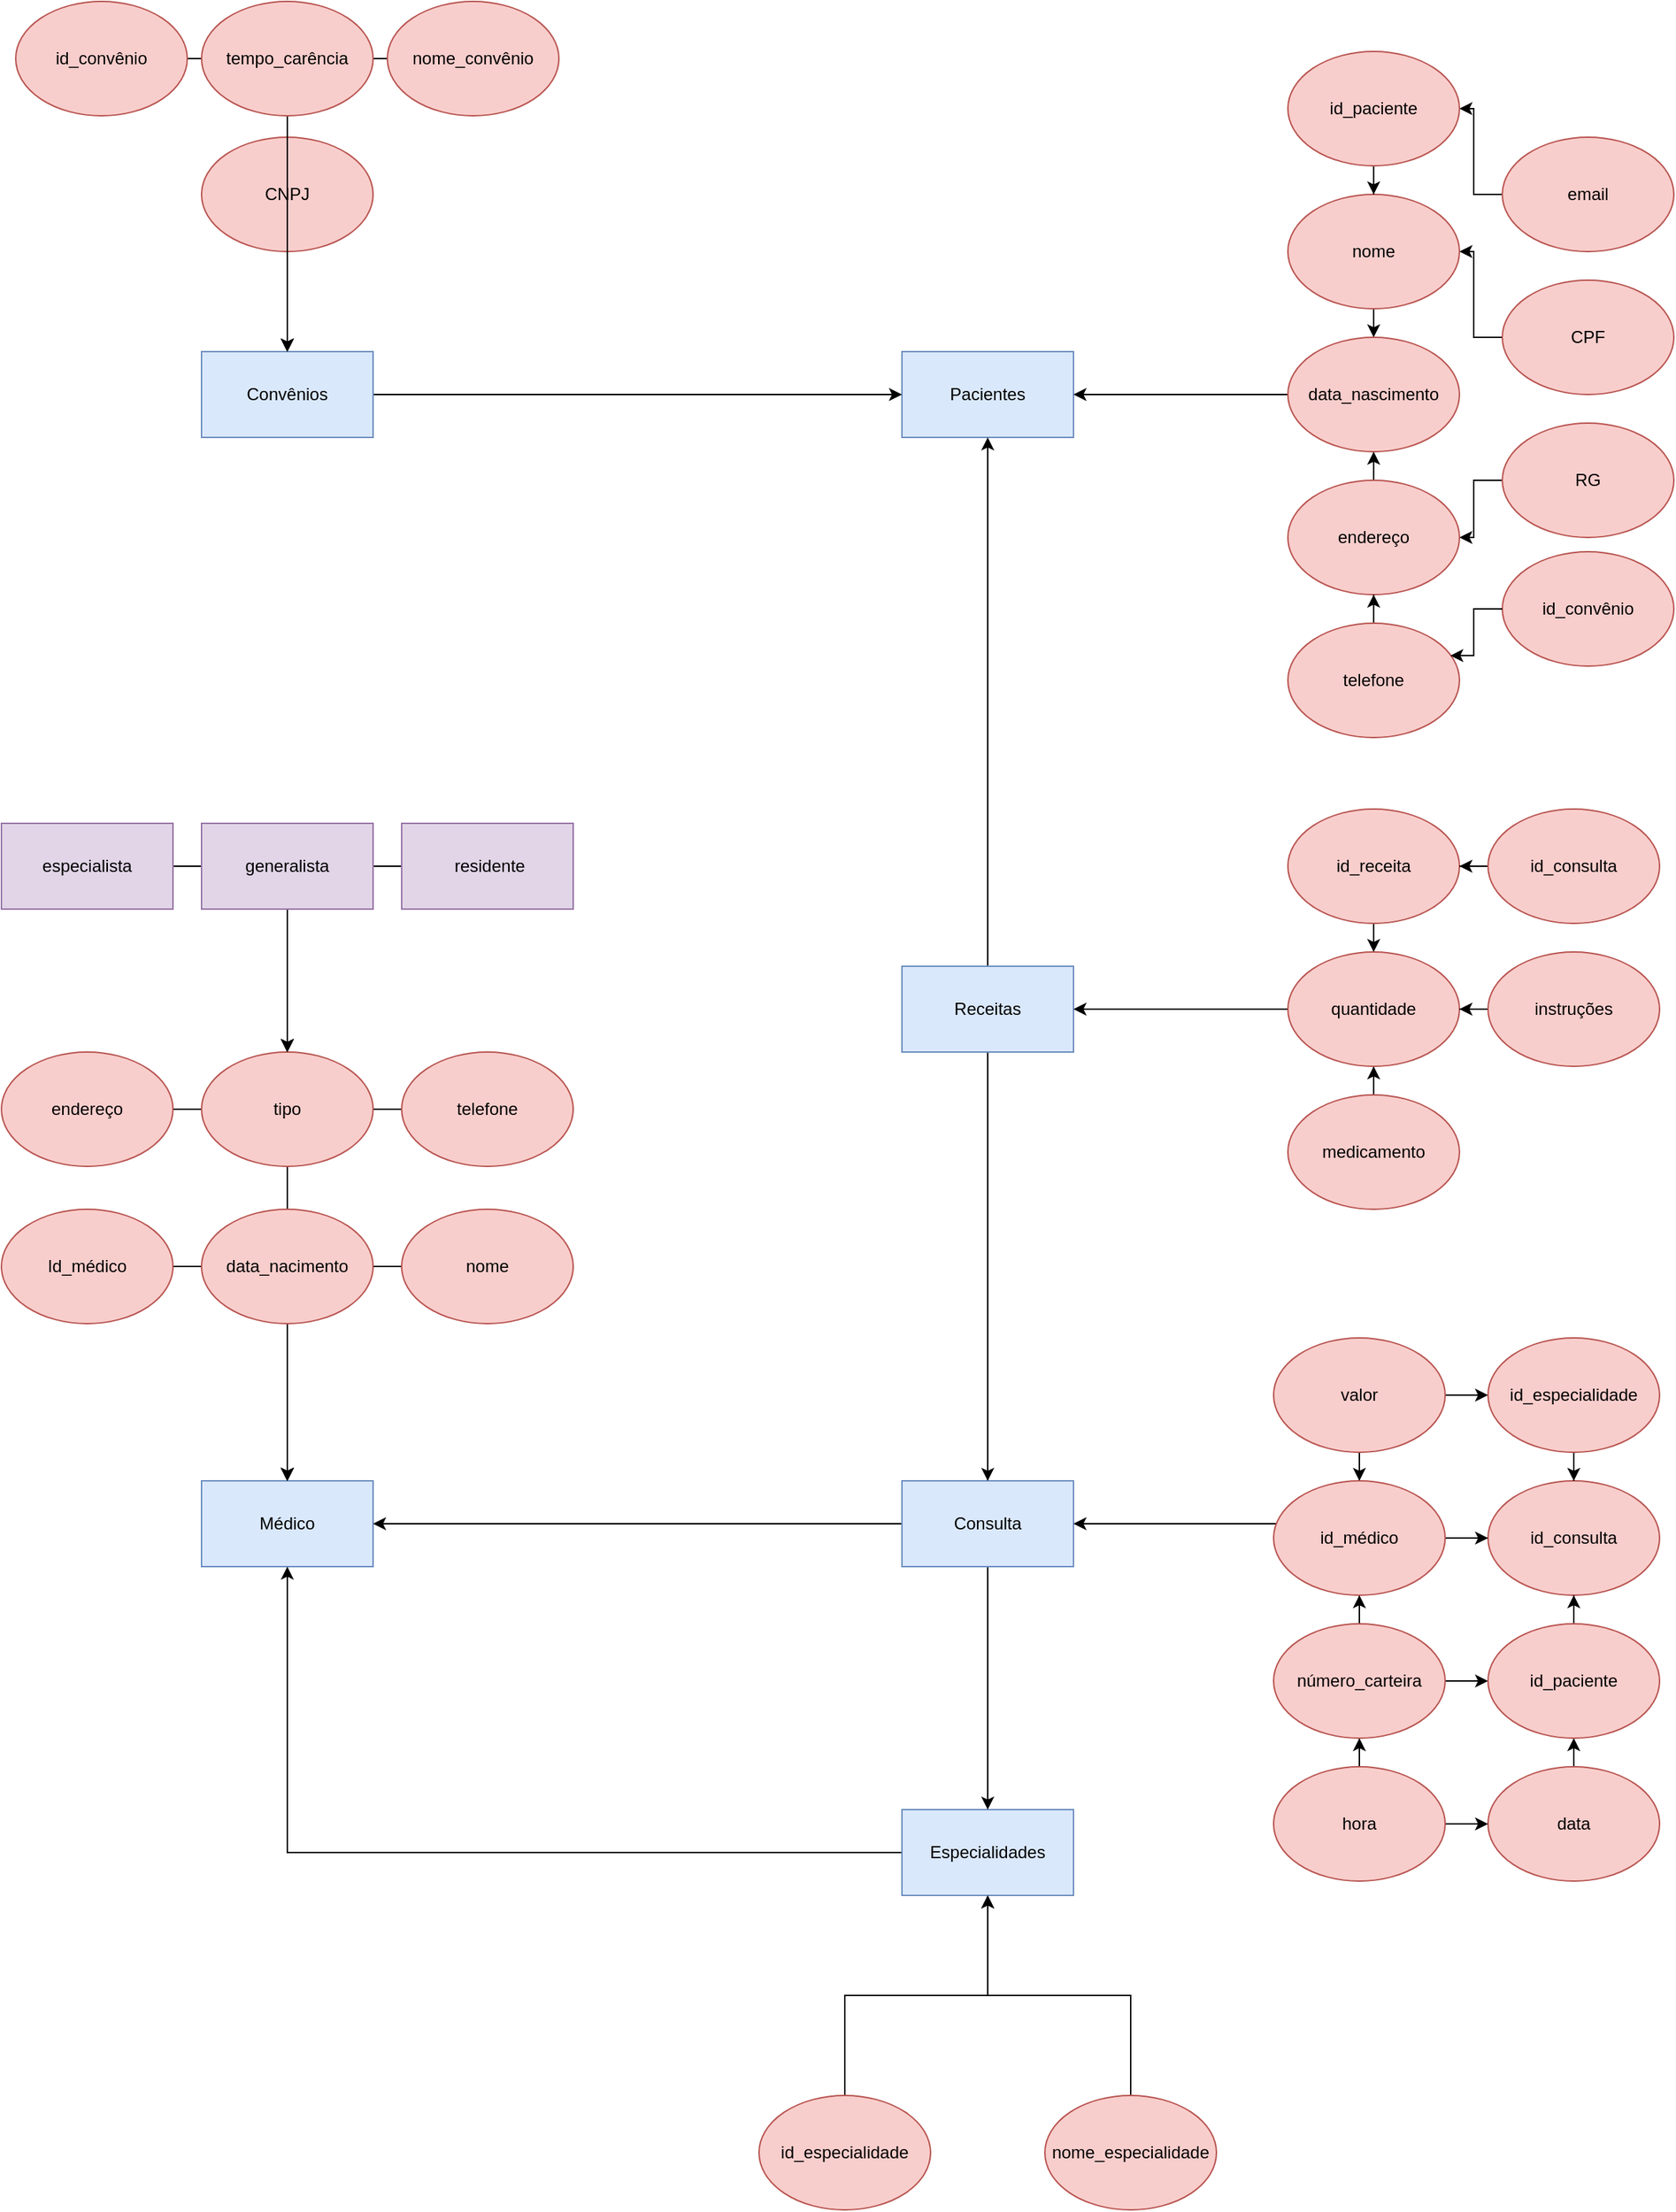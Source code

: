 <mxfile version="24.8.0">
  <diagram name="Página-1" id="d--r41uojTDXwLxNtaar">
    <mxGraphModel dx="2786" dy="2837" grid="1" gridSize="10" guides="1" tooltips="1" connect="1" arrows="1" fold="1" page="1" pageScale="1" pageWidth="827" pageHeight="1169" math="0" shadow="0">
      <root>
        <mxCell id="0" />
        <mxCell id="1" parent="0" />
        <mxCell id="s3ld1V5aeFY15KHkYGV4-1" value="Médico" style="rounded=0;whiteSpace=wrap;html=1;fillColor=#dae8fc;strokeColor=#6c8ebf;" vertex="1" parent="1">
          <mxGeometry x="380" y="90" width="120" height="60" as="geometry" />
        </mxCell>
        <mxCell id="s3ld1V5aeFY15KHkYGV4-91" style="edgeStyle=orthogonalEdgeStyle;rounded=0;orthogonalLoop=1;jettySize=auto;html=1;" edge="1" parent="1" source="s3ld1V5aeFY15KHkYGV4-2" target="s3ld1V5aeFY15KHkYGV4-1">
          <mxGeometry relative="1" as="geometry" />
        </mxCell>
        <mxCell id="s3ld1V5aeFY15KHkYGV4-2" value="Especialidades" style="rounded=0;whiteSpace=wrap;html=1;fillColor=#dae8fc;strokeColor=#6c8ebf;" vertex="1" parent="1">
          <mxGeometry x="870" y="320" width="120" height="60" as="geometry" />
        </mxCell>
        <mxCell id="s3ld1V5aeFY15KHkYGV4-3" value="Pacientes" style="rounded=0;whiteSpace=wrap;html=1;fillColor=#dae8fc;strokeColor=#6c8ebf;" vertex="1" parent="1">
          <mxGeometry x="870" y="-700" width="120" height="60" as="geometry" />
        </mxCell>
        <mxCell id="s3ld1V5aeFY15KHkYGV4-125" style="edgeStyle=orthogonalEdgeStyle;rounded=0;orthogonalLoop=1;jettySize=auto;html=1;" edge="1" parent="1" source="s3ld1V5aeFY15KHkYGV4-4" target="s3ld1V5aeFY15KHkYGV4-3">
          <mxGeometry relative="1" as="geometry" />
        </mxCell>
        <mxCell id="s3ld1V5aeFY15KHkYGV4-4" value="Convênios" style="rounded=0;whiteSpace=wrap;html=1;fillColor=#dae8fc;strokeColor=#6c8ebf;" vertex="1" parent="1">
          <mxGeometry x="380" y="-700" width="120" height="60" as="geometry" />
        </mxCell>
        <mxCell id="s3ld1V5aeFY15KHkYGV4-144" style="edgeStyle=orthogonalEdgeStyle;rounded=0;orthogonalLoop=1;jettySize=auto;html=1;" edge="1" parent="1" source="s3ld1V5aeFY15KHkYGV4-5" target="s3ld1V5aeFY15KHkYGV4-1">
          <mxGeometry relative="1" as="geometry" />
        </mxCell>
        <mxCell id="s3ld1V5aeFY15KHkYGV4-147" style="edgeStyle=orthogonalEdgeStyle;rounded=0;orthogonalLoop=1;jettySize=auto;html=1;" edge="1" parent="1" source="s3ld1V5aeFY15KHkYGV4-5" target="s3ld1V5aeFY15KHkYGV4-3">
          <mxGeometry relative="1" as="geometry" />
        </mxCell>
        <mxCell id="s3ld1V5aeFY15KHkYGV4-148" style="edgeStyle=orthogonalEdgeStyle;rounded=0;orthogonalLoop=1;jettySize=auto;html=1;" edge="1" parent="1" source="s3ld1V5aeFY15KHkYGV4-5" target="s3ld1V5aeFY15KHkYGV4-2">
          <mxGeometry relative="1" as="geometry" />
        </mxCell>
        <mxCell id="s3ld1V5aeFY15KHkYGV4-5" value="Consulta" style="rounded=0;whiteSpace=wrap;html=1;fillColor=#dae8fc;strokeColor=#6c8ebf;" vertex="1" parent="1">
          <mxGeometry x="870" y="90" width="120" height="60" as="geometry" />
        </mxCell>
        <mxCell id="s3ld1V5aeFY15KHkYGV4-163" style="edgeStyle=orthogonalEdgeStyle;rounded=0;orthogonalLoop=1;jettySize=auto;html=1;" edge="1" parent="1" source="s3ld1V5aeFY15KHkYGV4-6" target="s3ld1V5aeFY15KHkYGV4-5">
          <mxGeometry relative="1" as="geometry" />
        </mxCell>
        <mxCell id="s3ld1V5aeFY15KHkYGV4-6" value="Receitas" style="rounded=0;whiteSpace=wrap;html=1;fillColor=#dae8fc;strokeColor=#6c8ebf;" vertex="1" parent="1">
          <mxGeometry x="870" y="-270" width="120" height="60" as="geometry" />
        </mxCell>
        <mxCell id="s3ld1V5aeFY15KHkYGV4-54" style="edgeStyle=orthogonalEdgeStyle;rounded=0;orthogonalLoop=1;jettySize=auto;html=1;" edge="1" parent="1" source="s3ld1V5aeFY15KHkYGV4-10" target="s3ld1V5aeFY15KHkYGV4-1">
          <mxGeometry relative="1" as="geometry" />
        </mxCell>
        <mxCell id="s3ld1V5aeFY15KHkYGV4-10" value="Id_médico" style="ellipse;whiteSpace=wrap;html=1;fillColor=#f8cecc;strokeColor=#b85450;" vertex="1" parent="1">
          <mxGeometry x="240" y="-100" width="120" height="80" as="geometry" />
        </mxCell>
        <mxCell id="s3ld1V5aeFY15KHkYGV4-56" style="edgeStyle=orthogonalEdgeStyle;rounded=0;orthogonalLoop=1;jettySize=auto;html=1;" edge="1" parent="1" source="s3ld1V5aeFY15KHkYGV4-11" target="s3ld1V5aeFY15KHkYGV4-1">
          <mxGeometry relative="1" as="geometry" />
        </mxCell>
        <mxCell id="s3ld1V5aeFY15KHkYGV4-11" value="nome" style="ellipse;whiteSpace=wrap;html=1;fillColor=#f8cecc;strokeColor=#b85450;" vertex="1" parent="1">
          <mxGeometry x="520" y="-100" width="120" height="80" as="geometry" />
        </mxCell>
        <mxCell id="s3ld1V5aeFY15KHkYGV4-82" style="edgeStyle=orthogonalEdgeStyle;rounded=0;orthogonalLoop=1;jettySize=auto;html=1;" edge="1" parent="1" source="s3ld1V5aeFY15KHkYGV4-14" target="s3ld1V5aeFY15KHkYGV4-1">
          <mxGeometry relative="1" as="geometry" />
        </mxCell>
        <mxCell id="s3ld1V5aeFY15KHkYGV4-14" value="telefone" style="ellipse;whiteSpace=wrap;html=1;fillColor=#f8cecc;strokeColor=#b85450;" vertex="1" parent="1">
          <mxGeometry x="520" y="-210" width="120" height="80" as="geometry" />
        </mxCell>
        <mxCell id="s3ld1V5aeFY15KHkYGV4-81" style="edgeStyle=orthogonalEdgeStyle;rounded=0;orthogonalLoop=1;jettySize=auto;html=1;" edge="1" parent="1" source="s3ld1V5aeFY15KHkYGV4-15" target="s3ld1V5aeFY15KHkYGV4-1">
          <mxGeometry relative="1" as="geometry" />
        </mxCell>
        <mxCell id="s3ld1V5aeFY15KHkYGV4-15" value="endereço" style="ellipse;whiteSpace=wrap;html=1;fillColor=#f8cecc;strokeColor=#b85450;" vertex="1" parent="1">
          <mxGeometry x="240" y="-210" width="120" height="80" as="geometry" />
        </mxCell>
        <mxCell id="s3ld1V5aeFY15KHkYGV4-19" value="tipo" style="ellipse;whiteSpace=wrap;html=1;fillColor=#f8cecc;strokeColor=#b85450;" vertex="1" parent="1">
          <mxGeometry x="380" y="-210" width="120" height="80" as="geometry" />
        </mxCell>
        <mxCell id="s3ld1V5aeFY15KHkYGV4-75" style="edgeStyle=orthogonalEdgeStyle;rounded=0;orthogonalLoop=1;jettySize=auto;html=1;" edge="1" parent="1" source="s3ld1V5aeFY15KHkYGV4-68" target="s3ld1V5aeFY15KHkYGV4-19">
          <mxGeometry relative="1" as="geometry" />
        </mxCell>
        <mxCell id="s3ld1V5aeFY15KHkYGV4-68" value="especialista" style="rounded=0;whiteSpace=wrap;html=1;fillColor=#e1d5e7;strokeColor=#9673a6;" vertex="1" parent="1">
          <mxGeometry x="240" y="-370" width="120" height="60" as="geometry" />
        </mxCell>
        <mxCell id="s3ld1V5aeFY15KHkYGV4-72" style="edgeStyle=orthogonalEdgeStyle;rounded=0;orthogonalLoop=1;jettySize=auto;html=1;" edge="1" parent="1" source="s3ld1V5aeFY15KHkYGV4-70" target="s3ld1V5aeFY15KHkYGV4-19">
          <mxGeometry relative="1" as="geometry" />
        </mxCell>
        <mxCell id="s3ld1V5aeFY15KHkYGV4-74" style="edgeStyle=orthogonalEdgeStyle;rounded=0;orthogonalLoop=1;jettySize=auto;html=1;" edge="1" parent="1" source="s3ld1V5aeFY15KHkYGV4-69" target="s3ld1V5aeFY15KHkYGV4-19">
          <mxGeometry relative="1" as="geometry" />
        </mxCell>
        <mxCell id="s3ld1V5aeFY15KHkYGV4-69" value="&amp;nbsp;residente" style="rounded=0;whiteSpace=wrap;html=1;fillColor=#e1d5e7;strokeColor=#9673a6;" vertex="1" parent="1">
          <mxGeometry x="520" y="-370" width="120" height="60" as="geometry" />
        </mxCell>
        <mxCell id="s3ld1V5aeFY15KHkYGV4-71" style="edgeStyle=orthogonalEdgeStyle;rounded=0;orthogonalLoop=1;jettySize=auto;html=1;" edge="1" parent="1" source="s3ld1V5aeFY15KHkYGV4-70" target="s3ld1V5aeFY15KHkYGV4-19">
          <mxGeometry relative="1" as="geometry" />
        </mxCell>
        <mxCell id="s3ld1V5aeFY15KHkYGV4-70" value="generalista" style="rounded=0;whiteSpace=wrap;html=1;fillColor=#e1d5e7;strokeColor=#9673a6;" vertex="1" parent="1">
          <mxGeometry x="380" y="-370" width="120" height="60" as="geometry" />
        </mxCell>
        <mxCell id="s3ld1V5aeFY15KHkYGV4-80" style="edgeStyle=orthogonalEdgeStyle;rounded=0;orthogonalLoop=1;jettySize=auto;html=1;" edge="1" parent="1" source="s3ld1V5aeFY15KHkYGV4-76" target="s3ld1V5aeFY15KHkYGV4-1">
          <mxGeometry relative="1" as="geometry" />
        </mxCell>
        <mxCell id="s3ld1V5aeFY15KHkYGV4-76" value="data_nacimento" style="ellipse;whiteSpace=wrap;html=1;fillColor=#f8cecc;strokeColor=#b85450;" vertex="1" parent="1">
          <mxGeometry x="380" y="-100" width="120" height="80" as="geometry" />
        </mxCell>
        <mxCell id="s3ld1V5aeFY15KHkYGV4-90" style="edgeStyle=orthogonalEdgeStyle;rounded=0;orthogonalLoop=1;jettySize=auto;html=1;" edge="1" parent="1" source="s3ld1V5aeFY15KHkYGV4-87" target="s3ld1V5aeFY15KHkYGV4-2">
          <mxGeometry relative="1" as="geometry" />
        </mxCell>
        <mxCell id="s3ld1V5aeFY15KHkYGV4-87" value="nome_especialidade" style="ellipse;whiteSpace=wrap;html=1;fillColor=#f8cecc;strokeColor=#b85450;" vertex="1" parent="1">
          <mxGeometry x="970" y="520" width="120" height="80" as="geometry" />
        </mxCell>
        <mxCell id="s3ld1V5aeFY15KHkYGV4-89" style="edgeStyle=orthogonalEdgeStyle;rounded=0;orthogonalLoop=1;jettySize=auto;html=1;" edge="1" parent="1" source="s3ld1V5aeFY15KHkYGV4-88" target="s3ld1V5aeFY15KHkYGV4-2">
          <mxGeometry relative="1" as="geometry" />
        </mxCell>
        <mxCell id="s3ld1V5aeFY15KHkYGV4-88" value="id_especialidade" style="ellipse;whiteSpace=wrap;html=1;fillColor=#f8cecc;strokeColor=#b85450;" vertex="1" parent="1">
          <mxGeometry x="770" y="520" width="120" height="80" as="geometry" />
        </mxCell>
        <mxCell id="s3ld1V5aeFY15KHkYGV4-111" style="edgeStyle=orthogonalEdgeStyle;rounded=0;orthogonalLoop=1;jettySize=auto;html=1;" edge="1" parent="1" source="s3ld1V5aeFY15KHkYGV4-92" target="s3ld1V5aeFY15KHkYGV4-96">
          <mxGeometry relative="1" as="geometry" />
        </mxCell>
        <mxCell id="s3ld1V5aeFY15KHkYGV4-92" value="RG" style="ellipse;whiteSpace=wrap;html=1;fillColor=#f8cecc;strokeColor=#b85450;" vertex="1" parent="1">
          <mxGeometry x="1290" y="-650" width="120" height="80" as="geometry" />
        </mxCell>
        <mxCell id="s3ld1V5aeFY15KHkYGV4-110" style="edgeStyle=orthogonalEdgeStyle;rounded=0;orthogonalLoop=1;jettySize=auto;html=1;" edge="1" parent="1" source="s3ld1V5aeFY15KHkYGV4-93" target="s3ld1V5aeFY15KHkYGV4-95">
          <mxGeometry relative="1" as="geometry" />
        </mxCell>
        <mxCell id="s3ld1V5aeFY15KHkYGV4-93" value="CPF" style="ellipse;whiteSpace=wrap;html=1;fillColor=#f8cecc;strokeColor=#b85450;" vertex="1" parent="1">
          <mxGeometry x="1290" y="-750" width="120" height="80" as="geometry" />
        </mxCell>
        <mxCell id="s3ld1V5aeFY15KHkYGV4-109" style="edgeStyle=orthogonalEdgeStyle;rounded=0;orthogonalLoop=1;jettySize=auto;html=1;" edge="1" parent="1" source="s3ld1V5aeFY15KHkYGV4-94" target="s3ld1V5aeFY15KHkYGV4-99">
          <mxGeometry relative="1" as="geometry" />
        </mxCell>
        <mxCell id="s3ld1V5aeFY15KHkYGV4-94" value="email" style="ellipse;whiteSpace=wrap;html=1;fillColor=#f8cecc;strokeColor=#b85450;" vertex="1" parent="1">
          <mxGeometry x="1290" y="-850" width="120" height="80" as="geometry" />
        </mxCell>
        <mxCell id="s3ld1V5aeFY15KHkYGV4-107" style="edgeStyle=orthogonalEdgeStyle;rounded=0;orthogonalLoop=1;jettySize=auto;html=1;" edge="1" parent="1" source="s3ld1V5aeFY15KHkYGV4-95" target="s3ld1V5aeFY15KHkYGV4-98">
          <mxGeometry relative="1" as="geometry" />
        </mxCell>
        <mxCell id="s3ld1V5aeFY15KHkYGV4-95" value="nome" style="ellipse;whiteSpace=wrap;html=1;fillColor=#f8cecc;strokeColor=#b85450;" vertex="1" parent="1">
          <mxGeometry x="1140" y="-810" width="120" height="80" as="geometry" />
        </mxCell>
        <mxCell id="s3ld1V5aeFY15KHkYGV4-114" style="edgeStyle=orthogonalEdgeStyle;rounded=0;orthogonalLoop=1;jettySize=auto;html=1;" edge="1" parent="1" source="s3ld1V5aeFY15KHkYGV4-96" target="s3ld1V5aeFY15KHkYGV4-98">
          <mxGeometry relative="1" as="geometry" />
        </mxCell>
        <mxCell id="s3ld1V5aeFY15KHkYGV4-96" value="endereço" style="ellipse;whiteSpace=wrap;html=1;fillColor=#f8cecc;strokeColor=#b85450;" vertex="1" parent="1">
          <mxGeometry x="1140" y="-610" width="120" height="80" as="geometry" />
        </mxCell>
        <mxCell id="s3ld1V5aeFY15KHkYGV4-113" style="edgeStyle=orthogonalEdgeStyle;rounded=0;orthogonalLoop=1;jettySize=auto;html=1;" edge="1" parent="1" source="s3ld1V5aeFY15KHkYGV4-97" target="s3ld1V5aeFY15KHkYGV4-96">
          <mxGeometry relative="1" as="geometry" />
        </mxCell>
        <mxCell id="s3ld1V5aeFY15KHkYGV4-97" value="telefone" style="ellipse;whiteSpace=wrap;html=1;fillColor=#f8cecc;strokeColor=#b85450;" vertex="1" parent="1">
          <mxGeometry x="1140" y="-510" width="120" height="80" as="geometry" />
        </mxCell>
        <mxCell id="s3ld1V5aeFY15KHkYGV4-105" style="edgeStyle=orthogonalEdgeStyle;rounded=0;orthogonalLoop=1;jettySize=auto;html=1;entryX=1;entryY=0.5;entryDx=0;entryDy=0;" edge="1" parent="1" source="s3ld1V5aeFY15KHkYGV4-98" target="s3ld1V5aeFY15KHkYGV4-3">
          <mxGeometry relative="1" as="geometry" />
        </mxCell>
        <mxCell id="s3ld1V5aeFY15KHkYGV4-98" value="data_nascimento" style="ellipse;whiteSpace=wrap;html=1;fillColor=#f8cecc;strokeColor=#b85450;" vertex="1" parent="1">
          <mxGeometry x="1140" y="-710" width="120" height="80" as="geometry" />
        </mxCell>
        <mxCell id="s3ld1V5aeFY15KHkYGV4-108" style="edgeStyle=orthogonalEdgeStyle;rounded=0;orthogonalLoop=1;jettySize=auto;html=1;" edge="1" parent="1" source="s3ld1V5aeFY15KHkYGV4-99" target="s3ld1V5aeFY15KHkYGV4-95">
          <mxGeometry relative="1" as="geometry" />
        </mxCell>
        <mxCell id="s3ld1V5aeFY15KHkYGV4-99" value="id_paciente" style="ellipse;whiteSpace=wrap;html=1;fillColor=#f8cecc;strokeColor=#b85450;" vertex="1" parent="1">
          <mxGeometry x="1140" y="-910" width="120" height="80" as="geometry" />
        </mxCell>
        <mxCell id="s3ld1V5aeFY15KHkYGV4-100" value="id_convênio" style="ellipse;whiteSpace=wrap;html=1;fillColor=#f8cecc;strokeColor=#b85450;" vertex="1" parent="1">
          <mxGeometry x="1290" y="-560" width="120" height="80" as="geometry" />
        </mxCell>
        <mxCell id="s3ld1V5aeFY15KHkYGV4-112" style="edgeStyle=orthogonalEdgeStyle;rounded=0;orthogonalLoop=1;jettySize=auto;html=1;entryX=0.947;entryY=0.283;entryDx=0;entryDy=0;entryPerimeter=0;" edge="1" parent="1" source="s3ld1V5aeFY15KHkYGV4-100" target="s3ld1V5aeFY15KHkYGV4-97">
          <mxGeometry relative="1" as="geometry" />
        </mxCell>
        <mxCell id="s3ld1V5aeFY15KHkYGV4-120" style="edgeStyle=orthogonalEdgeStyle;rounded=0;orthogonalLoop=1;jettySize=auto;html=1;exitX=1;exitY=0.5;exitDx=0;exitDy=0;" edge="1" parent="1" source="s3ld1V5aeFY15KHkYGV4-115" target="s3ld1V5aeFY15KHkYGV4-4">
          <mxGeometry relative="1" as="geometry" />
        </mxCell>
        <mxCell id="s3ld1V5aeFY15KHkYGV4-115" value="id_convênio" style="ellipse;whiteSpace=wrap;html=1;fillColor=#f8cecc;strokeColor=#b85450;" vertex="1" parent="1">
          <mxGeometry x="250" y="-945" width="120" height="80" as="geometry" />
        </mxCell>
        <mxCell id="s3ld1V5aeFY15KHkYGV4-123" style="edgeStyle=orthogonalEdgeStyle;rounded=0;orthogonalLoop=1;jettySize=auto;html=1;exitX=0;exitY=0.5;exitDx=0;exitDy=0;" edge="1" parent="1" source="s3ld1V5aeFY15KHkYGV4-116" target="s3ld1V5aeFY15KHkYGV4-4">
          <mxGeometry relative="1" as="geometry" />
        </mxCell>
        <mxCell id="s3ld1V5aeFY15KHkYGV4-116" value="nome_convênio" style="ellipse;whiteSpace=wrap;html=1;fillColor=#f8cecc;strokeColor=#b85450;" vertex="1" parent="1">
          <mxGeometry x="510" y="-945" width="120" height="80" as="geometry" />
        </mxCell>
        <mxCell id="s3ld1V5aeFY15KHkYGV4-124" style="edgeStyle=orthogonalEdgeStyle;rounded=0;orthogonalLoop=1;jettySize=auto;html=1;" edge="1" parent="1" source="s3ld1V5aeFY15KHkYGV4-117" target="s3ld1V5aeFY15KHkYGV4-4">
          <mxGeometry relative="1" as="geometry" />
        </mxCell>
        <mxCell id="s3ld1V5aeFY15KHkYGV4-117" value="CNPJ" style="ellipse;whiteSpace=wrap;html=1;fillColor=#f8cecc;strokeColor=#b85450;" vertex="1" parent="1">
          <mxGeometry x="380" y="-850" width="120" height="80" as="geometry" />
        </mxCell>
        <mxCell id="s3ld1V5aeFY15KHkYGV4-122" style="edgeStyle=orthogonalEdgeStyle;rounded=0;orthogonalLoop=1;jettySize=auto;html=1;" edge="1" parent="1" source="s3ld1V5aeFY15KHkYGV4-118" target="s3ld1V5aeFY15KHkYGV4-4">
          <mxGeometry relative="1" as="geometry" />
        </mxCell>
        <mxCell id="s3ld1V5aeFY15KHkYGV4-118" value="tempo_carência" style="ellipse;whiteSpace=wrap;html=1;fillColor=#f8cecc;strokeColor=#b85450;" vertex="1" parent="1">
          <mxGeometry x="380" y="-945" width="120" height="80" as="geometry" />
        </mxCell>
        <mxCell id="s3ld1V5aeFY15KHkYGV4-143" style="edgeStyle=orthogonalEdgeStyle;rounded=0;orthogonalLoop=1;jettySize=auto;html=1;" edge="1" parent="1" source="s3ld1V5aeFY15KHkYGV4-126" target="s3ld1V5aeFY15KHkYGV4-5">
          <mxGeometry relative="1" as="geometry" />
        </mxCell>
        <mxCell id="s3ld1V5aeFY15KHkYGV4-126" value="id_consulta" style="ellipse;whiteSpace=wrap;html=1;fillColor=#f8cecc;strokeColor=#b85450;" vertex="1" parent="1">
          <mxGeometry x="1280" y="90" width="120" height="80" as="geometry" />
        </mxCell>
        <mxCell id="s3ld1V5aeFY15KHkYGV4-140" style="edgeStyle=orthogonalEdgeStyle;rounded=0;orthogonalLoop=1;jettySize=auto;html=1;" edge="1" parent="1" source="s3ld1V5aeFY15KHkYGV4-127" target="s3ld1V5aeFY15KHkYGV4-132">
          <mxGeometry relative="1" as="geometry" />
        </mxCell>
        <mxCell id="s3ld1V5aeFY15KHkYGV4-127" value="data" style="ellipse;whiteSpace=wrap;html=1;fillColor=#f8cecc;strokeColor=#b85450;" vertex="1" parent="1">
          <mxGeometry x="1280" y="290" width="120" height="80" as="geometry" />
        </mxCell>
        <mxCell id="s3ld1V5aeFY15KHkYGV4-139" style="edgeStyle=orthogonalEdgeStyle;rounded=0;orthogonalLoop=1;jettySize=auto;html=1;" edge="1" parent="1" source="s3ld1V5aeFY15KHkYGV4-128" target="s3ld1V5aeFY15KHkYGV4-127">
          <mxGeometry relative="1" as="geometry" />
        </mxCell>
        <mxCell id="s3ld1V5aeFY15KHkYGV4-149" style="edgeStyle=orthogonalEdgeStyle;rounded=0;orthogonalLoop=1;jettySize=auto;html=1;" edge="1" parent="1" source="s3ld1V5aeFY15KHkYGV4-128" target="s3ld1V5aeFY15KHkYGV4-130">
          <mxGeometry relative="1" as="geometry" />
        </mxCell>
        <mxCell id="s3ld1V5aeFY15KHkYGV4-128" value="hora" style="ellipse;whiteSpace=wrap;html=1;fillColor=#f8cecc;strokeColor=#b85450;" vertex="1" parent="1">
          <mxGeometry x="1130" y="290" width="120" height="80" as="geometry" />
        </mxCell>
        <mxCell id="s3ld1V5aeFY15KHkYGV4-136" style="edgeStyle=orthogonalEdgeStyle;rounded=0;orthogonalLoop=1;jettySize=auto;html=1;" edge="1" parent="1" source="s3ld1V5aeFY15KHkYGV4-129" target="s3ld1V5aeFY15KHkYGV4-133">
          <mxGeometry relative="1" as="geometry" />
        </mxCell>
        <mxCell id="s3ld1V5aeFY15KHkYGV4-151" style="edgeStyle=orthogonalEdgeStyle;rounded=0;orthogonalLoop=1;jettySize=auto;html=1;" edge="1" parent="1" source="s3ld1V5aeFY15KHkYGV4-129" target="s3ld1V5aeFY15KHkYGV4-131">
          <mxGeometry relative="1" as="geometry" />
        </mxCell>
        <mxCell id="s3ld1V5aeFY15KHkYGV4-129" value="valor" style="ellipse;whiteSpace=wrap;html=1;fillColor=#f8cecc;strokeColor=#b85450;" vertex="1" parent="1">
          <mxGeometry x="1130" y="-10" width="120" height="80" as="geometry" />
        </mxCell>
        <mxCell id="s3ld1V5aeFY15KHkYGV4-138" style="edgeStyle=orthogonalEdgeStyle;rounded=0;orthogonalLoop=1;jettySize=auto;html=1;" edge="1" parent="1" source="s3ld1V5aeFY15KHkYGV4-130" target="s3ld1V5aeFY15KHkYGV4-132">
          <mxGeometry relative="1" as="geometry" />
        </mxCell>
        <mxCell id="s3ld1V5aeFY15KHkYGV4-150" style="edgeStyle=orthogonalEdgeStyle;rounded=0;orthogonalLoop=1;jettySize=auto;html=1;entryX=0.5;entryY=1;entryDx=0;entryDy=0;" edge="1" parent="1" source="s3ld1V5aeFY15KHkYGV4-130" target="s3ld1V5aeFY15KHkYGV4-131">
          <mxGeometry relative="1" as="geometry" />
        </mxCell>
        <mxCell id="s3ld1V5aeFY15KHkYGV4-130" value="número_carteira" style="ellipse;whiteSpace=wrap;html=1;fillColor=#f8cecc;strokeColor=#b85450;" vertex="1" parent="1">
          <mxGeometry x="1130" y="190" width="120" height="80" as="geometry" />
        </mxCell>
        <mxCell id="s3ld1V5aeFY15KHkYGV4-137" style="edgeStyle=orthogonalEdgeStyle;rounded=0;orthogonalLoop=1;jettySize=auto;html=1;" edge="1" parent="1" source="s3ld1V5aeFY15KHkYGV4-131" target="s3ld1V5aeFY15KHkYGV4-126">
          <mxGeometry relative="1" as="geometry" />
        </mxCell>
        <mxCell id="s3ld1V5aeFY15KHkYGV4-131" value="id_médico" style="ellipse;whiteSpace=wrap;html=1;fillColor=#f8cecc;strokeColor=#b85450;" vertex="1" parent="1">
          <mxGeometry x="1130" y="90" width="120" height="80" as="geometry" />
        </mxCell>
        <mxCell id="s3ld1V5aeFY15KHkYGV4-142" style="edgeStyle=orthogonalEdgeStyle;rounded=0;orthogonalLoop=1;jettySize=auto;html=1;" edge="1" parent="1" source="s3ld1V5aeFY15KHkYGV4-132" target="s3ld1V5aeFY15KHkYGV4-126">
          <mxGeometry relative="1" as="geometry" />
        </mxCell>
        <mxCell id="s3ld1V5aeFY15KHkYGV4-132" value="id_paciente" style="ellipse;whiteSpace=wrap;html=1;fillColor=#f8cecc;strokeColor=#b85450;" vertex="1" parent="1">
          <mxGeometry x="1280" y="190" width="120" height="80" as="geometry" />
        </mxCell>
        <mxCell id="s3ld1V5aeFY15KHkYGV4-141" style="edgeStyle=orthogonalEdgeStyle;rounded=0;orthogonalLoop=1;jettySize=auto;html=1;" edge="1" parent="1" source="s3ld1V5aeFY15KHkYGV4-133" target="s3ld1V5aeFY15KHkYGV4-126">
          <mxGeometry relative="1" as="geometry" />
        </mxCell>
        <mxCell id="s3ld1V5aeFY15KHkYGV4-133" value="id_especialidade" style="ellipse;whiteSpace=wrap;html=1;fillColor=#f8cecc;strokeColor=#b85450;" vertex="1" parent="1">
          <mxGeometry x="1280" y="-10" width="120" height="80" as="geometry" />
        </mxCell>
        <mxCell id="s3ld1V5aeFY15KHkYGV4-157" style="edgeStyle=orthogonalEdgeStyle;rounded=0;orthogonalLoop=1;jettySize=auto;html=1;" edge="1" parent="1" source="s3ld1V5aeFY15KHkYGV4-152" target="s3ld1V5aeFY15KHkYGV4-155">
          <mxGeometry relative="1" as="geometry" />
        </mxCell>
        <mxCell id="s3ld1V5aeFY15KHkYGV4-152" value="id_receita" style="ellipse;whiteSpace=wrap;html=1;fillColor=#f8cecc;strokeColor=#b85450;" vertex="1" parent="1">
          <mxGeometry x="1140" y="-380" width="120" height="80" as="geometry" />
        </mxCell>
        <mxCell id="s3ld1V5aeFY15KHkYGV4-160" style="edgeStyle=orthogonalEdgeStyle;rounded=0;orthogonalLoop=1;jettySize=auto;html=1;" edge="1" parent="1" source="s3ld1V5aeFY15KHkYGV4-153" target="s3ld1V5aeFY15KHkYGV4-152">
          <mxGeometry relative="1" as="geometry" />
        </mxCell>
        <mxCell id="s3ld1V5aeFY15KHkYGV4-153" value="id_consulta" style="ellipse;whiteSpace=wrap;html=1;fillColor=#f8cecc;strokeColor=#b85450;" vertex="1" parent="1">
          <mxGeometry x="1280" y="-380" width="120" height="80" as="geometry" />
        </mxCell>
        <mxCell id="s3ld1V5aeFY15KHkYGV4-158" style="edgeStyle=orthogonalEdgeStyle;rounded=0;orthogonalLoop=1;jettySize=auto;html=1;" edge="1" parent="1" source="s3ld1V5aeFY15KHkYGV4-154" target="s3ld1V5aeFY15KHkYGV4-155">
          <mxGeometry relative="1" as="geometry" />
        </mxCell>
        <mxCell id="s3ld1V5aeFY15KHkYGV4-154" value="medicamento" style="ellipse;whiteSpace=wrap;html=1;fillColor=#f8cecc;strokeColor=#b85450;" vertex="1" parent="1">
          <mxGeometry x="1140" y="-180" width="120" height="80" as="geometry" />
        </mxCell>
        <mxCell id="s3ld1V5aeFY15KHkYGV4-162" style="edgeStyle=orthogonalEdgeStyle;rounded=0;orthogonalLoop=1;jettySize=auto;html=1;" edge="1" parent="1" source="s3ld1V5aeFY15KHkYGV4-155" target="s3ld1V5aeFY15KHkYGV4-6">
          <mxGeometry relative="1" as="geometry" />
        </mxCell>
        <mxCell id="s3ld1V5aeFY15KHkYGV4-155" value="quantidade" style="ellipse;whiteSpace=wrap;html=1;fillColor=#f8cecc;strokeColor=#b85450;" vertex="1" parent="1">
          <mxGeometry x="1140" y="-280" width="120" height="80" as="geometry" />
        </mxCell>
        <mxCell id="s3ld1V5aeFY15KHkYGV4-159" style="edgeStyle=orthogonalEdgeStyle;rounded=0;orthogonalLoop=1;jettySize=auto;html=1;" edge="1" parent="1" source="s3ld1V5aeFY15KHkYGV4-156" target="s3ld1V5aeFY15KHkYGV4-155">
          <mxGeometry relative="1" as="geometry" />
        </mxCell>
        <mxCell id="s3ld1V5aeFY15KHkYGV4-156" value="instruções" style="ellipse;whiteSpace=wrap;html=1;fillColor=#f8cecc;strokeColor=#b85450;" vertex="1" parent="1">
          <mxGeometry x="1280" y="-280" width="120" height="80" as="geometry" />
        </mxCell>
      </root>
    </mxGraphModel>
  </diagram>
</mxfile>
